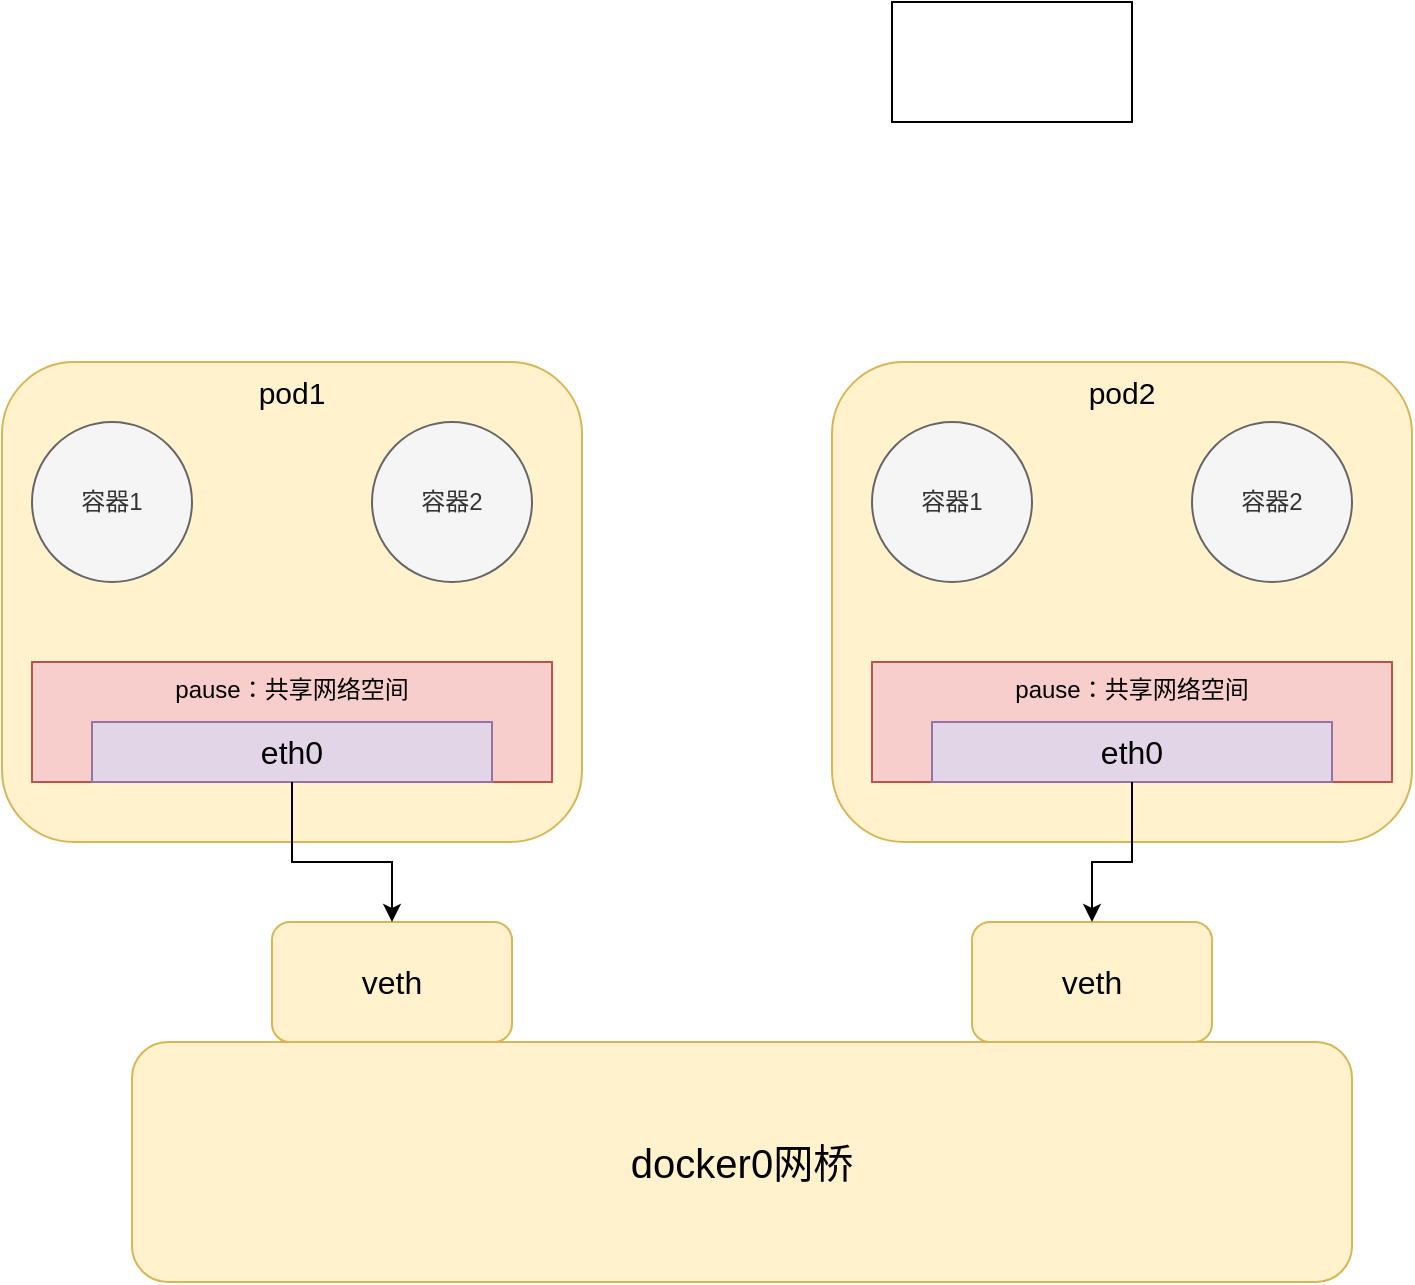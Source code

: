 <mxfile version="22.0.8" type="github">
  <diagram name="第 1 页" id="vjXQTwv6x2cINabQ48_w">
    <mxGraphModel dx="956" dy="577" grid="1" gridSize="10" guides="1" tooltips="1" connect="1" arrows="1" fold="1" page="1" pageScale="1" pageWidth="827" pageHeight="1169" math="0" shadow="0">
      <root>
        <mxCell id="0" />
        <mxCell id="1" parent="0" />
        <mxCell id="SSiqb1ATrGZQZirC2jc1-1" value="" style="whiteSpace=wrap;html=1;" vertex="1" parent="1">
          <mxGeometry x="490" y="180" width="120" height="60" as="geometry" />
        </mxCell>
        <mxCell id="SSiqb1ATrGZQZirC2jc1-4" value="pod2" style="rounded=1;whiteSpace=wrap;html=1;fillColor=#fff2cc;strokeColor=#d6b656;verticalAlign=top;fontSize=15;" vertex="1" parent="1">
          <mxGeometry x="460" y="360" width="290" height="240" as="geometry" />
        </mxCell>
        <mxCell id="SSiqb1ATrGZQZirC2jc1-5" value="容器1" style="ellipse;whiteSpace=wrap;html=1;aspect=fixed;fillColor=#f5f5f5;fontColor=#333333;strokeColor=#666666;" vertex="1" parent="1">
          <mxGeometry x="50" y="380" width="80" height="80" as="geometry" />
        </mxCell>
        <mxCell id="SSiqb1ATrGZQZirC2jc1-6" value="容器2" style="ellipse;whiteSpace=wrap;html=1;aspect=fixed;fillColor=#f5f5f5;fontColor=#333333;strokeColor=#666666;verticalAlign=middle;" vertex="1" parent="1">
          <mxGeometry x="220" y="380" width="80" height="80" as="geometry" />
        </mxCell>
        <mxCell id="SSiqb1ATrGZQZirC2jc1-8" value="共享网络空间" style="rounded=0;whiteSpace=wrap;html=1;verticalAlign=top;fillColor=#f8cecc;strokeColor=#b85450;" vertex="1" parent="1">
          <mxGeometry x="50" y="500" width="260" height="60" as="geometry" />
        </mxCell>
        <mxCell id="SSiqb1ATrGZQZirC2jc1-9" value="eth0" style="rounded=0;whiteSpace=wrap;html=1;fillColor=#e1d5e7;strokeColor=#9673a6;fontSize=16;" vertex="1" parent="1">
          <mxGeometry x="80" y="530" width="200" height="30" as="geometry" />
        </mxCell>
        <mxCell id="SSiqb1ATrGZQZirC2jc1-10" value="docker0网桥" style="rounded=1;whiteSpace=wrap;html=1;fillColor=#fff2cc;strokeColor=#d6b656;fontSize=20;" vertex="1" parent="1">
          <mxGeometry x="110" y="700" width="610" height="120" as="geometry" />
        </mxCell>
        <mxCell id="SSiqb1ATrGZQZirC2jc1-12" value="pod1" style="rounded=1;whiteSpace=wrap;html=1;fillColor=#fff2cc;strokeColor=#d6b656;verticalAlign=top;fontSize=15;" vertex="1" parent="1">
          <mxGeometry x="45" y="360" width="290" height="240" as="geometry" />
        </mxCell>
        <mxCell id="SSiqb1ATrGZQZirC2jc1-13" value="容器1" style="ellipse;whiteSpace=wrap;html=1;aspect=fixed;fillColor=#f5f5f5;fontColor=#333333;strokeColor=#666666;" vertex="1" parent="1">
          <mxGeometry x="60" y="390" width="80" height="80" as="geometry" />
        </mxCell>
        <mxCell id="SSiqb1ATrGZQZirC2jc1-14" value="容器2" style="ellipse;whiteSpace=wrap;html=1;aspect=fixed;fillColor=#f5f5f5;fontColor=#333333;strokeColor=#666666;verticalAlign=middle;" vertex="1" parent="1">
          <mxGeometry x="230" y="390" width="80" height="80" as="geometry" />
        </mxCell>
        <mxCell id="SSiqb1ATrGZQZirC2jc1-15" value="pause：共享网络空间" style="rounded=0;whiteSpace=wrap;html=1;verticalAlign=top;fillColor=#f8cecc;strokeColor=#b85450;" vertex="1" parent="1">
          <mxGeometry x="60" y="510" width="260" height="60" as="geometry" />
        </mxCell>
        <mxCell id="SSiqb1ATrGZQZirC2jc1-16" value="eth0" style="rounded=0;whiteSpace=wrap;html=1;fillColor=#e1d5e7;strokeColor=#9673a6;fontSize=16;" vertex="1" parent="1">
          <mxGeometry x="90" y="540" width="200" height="30" as="geometry" />
        </mxCell>
        <mxCell id="SSiqb1ATrGZQZirC2jc1-17" value="容器1" style="ellipse;whiteSpace=wrap;html=1;aspect=fixed;fillColor=#f5f5f5;fontColor=#333333;strokeColor=#666666;" vertex="1" parent="1">
          <mxGeometry x="480" y="390" width="80" height="80" as="geometry" />
        </mxCell>
        <mxCell id="SSiqb1ATrGZQZirC2jc1-18" value="容器2" style="ellipse;whiteSpace=wrap;html=1;aspect=fixed;fillColor=#f5f5f5;fontColor=#333333;strokeColor=#666666;" vertex="1" parent="1">
          <mxGeometry x="640" y="390" width="80" height="80" as="geometry" />
        </mxCell>
        <mxCell id="SSiqb1ATrGZQZirC2jc1-19" value="pause：共享网络空间" style="rounded=0;whiteSpace=wrap;html=1;verticalAlign=top;fillColor=#f8cecc;strokeColor=#b85450;" vertex="1" parent="1">
          <mxGeometry x="480" y="510" width="260" height="60" as="geometry" />
        </mxCell>
        <mxCell id="SSiqb1ATrGZQZirC2jc1-20" value="eth0" style="rounded=0;whiteSpace=wrap;html=1;fillColor=#e1d5e7;strokeColor=#9673a6;fontSize=16;" vertex="1" parent="1">
          <mxGeometry x="510" y="540" width="200" height="30" as="geometry" />
        </mxCell>
        <mxCell id="SSiqb1ATrGZQZirC2jc1-23" value="veth" style="rounded=1;whiteSpace=wrap;html=1;fillColor=#fff2cc;strokeColor=#d6b656;fontSize=16;" vertex="1" parent="1">
          <mxGeometry x="180" y="640" width="120" height="60" as="geometry" />
        </mxCell>
        <mxCell id="SSiqb1ATrGZQZirC2jc1-24" value="veth" style="rounded=1;whiteSpace=wrap;html=1;fillColor=#fff2cc;strokeColor=#d6b656;fontSize=16;" vertex="1" parent="1">
          <mxGeometry x="530" y="640" width="120" height="60" as="geometry" />
        </mxCell>
        <mxCell id="SSiqb1ATrGZQZirC2jc1-25" value="" style="endArrow=classic;html=1;rounded=0;entryX=0.5;entryY=0;entryDx=0;entryDy=0;exitX=0.5;exitY=1;exitDx=0;exitDy=0;" edge="1" parent="1" source="SSiqb1ATrGZQZirC2jc1-16" target="SSiqb1ATrGZQZirC2jc1-23">
          <mxGeometry width="50" height="50" relative="1" as="geometry">
            <mxPoint x="390" y="600" as="sourcePoint" />
            <mxPoint x="440" y="550" as="targetPoint" />
            <Array as="points">
              <mxPoint x="190" y="610" />
              <mxPoint x="240" y="610" />
            </Array>
          </mxGeometry>
        </mxCell>
        <mxCell id="SSiqb1ATrGZQZirC2jc1-26" value="" style="endArrow=classic;html=1;rounded=0;exitX=0.5;exitY=1;exitDx=0;exitDy=0;entryX=0.5;entryY=0;entryDx=0;entryDy=0;" edge="1" parent="1" source="SSiqb1ATrGZQZirC2jc1-20" target="SSiqb1ATrGZQZirC2jc1-24">
          <mxGeometry width="50" height="50" relative="1" as="geometry">
            <mxPoint x="450" y="660" as="sourcePoint" />
            <mxPoint x="500" y="610" as="targetPoint" />
            <Array as="points">
              <mxPoint x="610" y="610" />
              <mxPoint x="590" y="610" />
            </Array>
          </mxGeometry>
        </mxCell>
      </root>
    </mxGraphModel>
  </diagram>
</mxfile>
